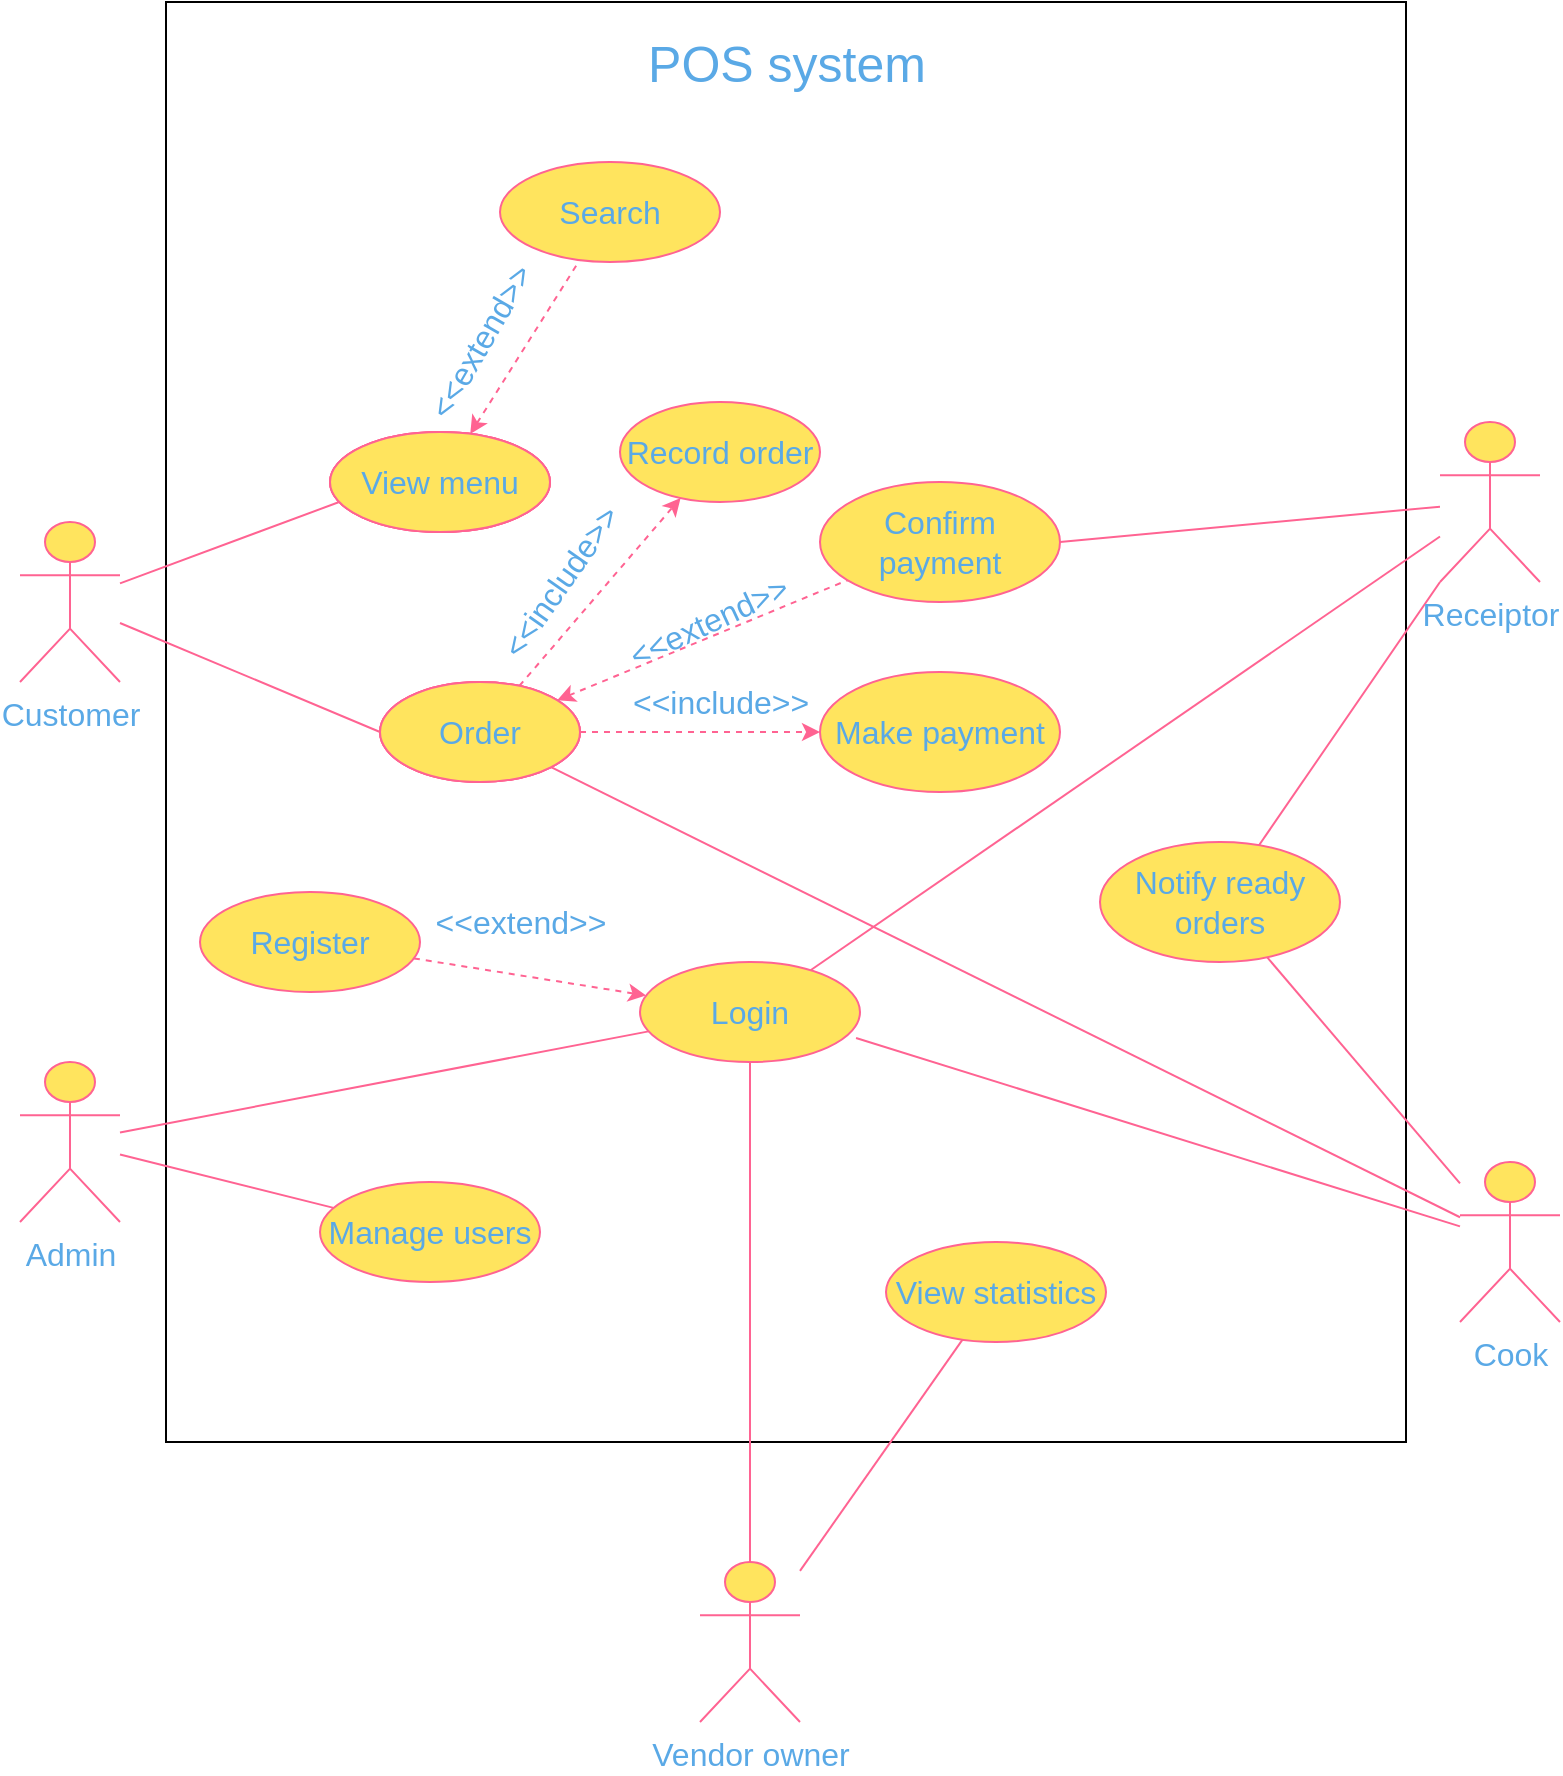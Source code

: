 <mxfile version="13.10.2" type="github" pages="2">
  <diagram id="MuOCb6WwFieAlA0UqwzN" name="Page-1">
    <mxGraphModel dx="1240" dy="643" grid="1" gridSize="10" guides="1" tooltips="1" connect="1" arrows="1" fold="1" page="1" pageScale="1" pageWidth="827" pageHeight="1169" math="0" shadow="0">
      <root>
        <mxCell id="0" />
        <mxCell id="1" parent="0" />
        <mxCell id="Gr6r5g4RKU5e7CmunKyD-59" value="" style="rounded=0;whiteSpace=wrap;html=1;sketch=0;fontSize=25;" vertex="1" parent="1">
          <mxGeometry x="103" y="140" width="620" height="720" as="geometry" />
        </mxCell>
        <mxCell id="Gr6r5g4RKU5e7CmunKyD-11" style="edgeStyle=none;rounded=0;orthogonalLoop=1;jettySize=auto;html=1;entryX=0.042;entryY=0.7;entryDx=0;entryDy=0;entryPerimeter=0;startArrow=none;startFill=0;endArrow=none;endFill=0;strokeColor=#FF6392;fontColor=#5AA9E6;" edge="1" parent="1" source="Rw93_aiboGFtJTew1Ynt-2" target="Rw93_aiboGFtJTew1Ynt-3">
          <mxGeometry relative="1" as="geometry" />
        </mxCell>
        <mxCell id="Gr6r5g4RKU5e7CmunKyD-51" style="edgeStyle=none;rounded=0;orthogonalLoop=1;jettySize=auto;html=1;entryX=0;entryY=0.5;entryDx=0;entryDy=0;startArrow=none;startFill=0;endArrow=none;endFill=0;fontSize=16;strokeColor=#FF6392;fontColor=#5AA9E6;" edge="1" parent="1" source="Rw93_aiboGFtJTew1Ynt-2" target="Gr6r5g4RKU5e7CmunKyD-47">
          <mxGeometry relative="1" as="geometry" />
        </mxCell>
        <mxCell id="Rw93_aiboGFtJTew1Ynt-2" value="Customer" style="shape=umlActor;verticalLabelPosition=bottom;verticalAlign=top;html=1;outlineConnect=0;fontSize=16;fillColor=#FFE45E;strokeColor=#FF6392;fontColor=#5AA9E6;" parent="1" vertex="1">
          <mxGeometry x="30" y="400" width="50" height="80" as="geometry" />
        </mxCell>
        <mxCell id="Rw93_aiboGFtJTew1Ynt-3" value="View menu" style="ellipse;whiteSpace=wrap;html=1;align=center;fillColor=#FFE45E;strokeColor=#FF6392;fontColor=#5AA9E6;" parent="1" vertex="1">
          <mxGeometry x="185" y="355" width="110" height="50" as="geometry" />
        </mxCell>
        <mxCell id="Rw93_aiboGFtJTew1Ynt-7" style="rounded=0;orthogonalLoop=1;jettySize=auto;html=1;dashed=1;endArrow=none;endFill=0;startArrow=classic;startFill=1;strokeColor=#FF6392;fontColor=#5AA9E6;" parent="1" source="Rw93_aiboGFtJTew1Ynt-4" edge="1" target="Gr6r5g4RKU5e7CmunKyD-1">
          <mxGeometry relative="1" as="geometry">
            <mxPoint x="410" y="500" as="targetPoint" />
          </mxGeometry>
        </mxCell>
        <mxCell id="Gr6r5g4RKU5e7CmunKyD-4" style="rounded=0;orthogonalLoop=1;jettySize=auto;html=1;dashed=1;startArrow=none;startFill=0;endArrow=classic;endFill=1;strokeColor=#FF6392;fontColor=#5AA9E6;" edge="1" parent="1" source="Rw93_aiboGFtJTew1Ynt-4" target="Gr6r5g4RKU5e7CmunKyD-3">
          <mxGeometry relative="1" as="geometry" />
        </mxCell>
        <mxCell id="Gr6r5g4RKU5e7CmunKyD-9" style="edgeStyle=none;rounded=0;orthogonalLoop=1;jettySize=auto;html=1;startArrow=none;startFill=0;endArrow=none;endFill=0;strokeColor=#FF6392;fontColor=#5AA9E6;" edge="1" parent="1" source="Rw93_aiboGFtJTew1Ynt-4" target="Gr6r5g4RKU5e7CmunKyD-10">
          <mxGeometry relative="1" as="geometry">
            <mxPoint x="700" y="680" as="targetPoint" />
          </mxGeometry>
        </mxCell>
        <mxCell id="Gr6r5g4RKU5e7CmunKyD-28" style="edgeStyle=none;rounded=0;orthogonalLoop=1;jettySize=auto;html=1;startArrow=none;startFill=0;endArrow=classic;endFill=1;dashed=1;strokeColor=#FF6392;fontColor=#5AA9E6;" edge="1" parent="1" source="Rw93_aiboGFtJTew1Ynt-4" target="Gr6r5g4RKU5e7CmunKyD-49">
          <mxGeometry relative="1" as="geometry">
            <mxPoint x="350.518" y="398.024" as="targetPoint" />
          </mxGeometry>
        </mxCell>
        <mxCell id="Rw93_aiboGFtJTew1Ynt-4" value="Order" style="ellipse;whiteSpace=wrap;html=1;align=center;fillColor=#FFE45E;strokeColor=#FF6392;fontColor=#5AA9E6;" parent="1" vertex="1">
          <mxGeometry x="210" y="480" width="100" height="50" as="geometry" />
        </mxCell>
        <mxCell id="Gr6r5g4RKU5e7CmunKyD-1" value="Confirm payment" style="ellipse;whiteSpace=wrap;html=1;align=center;fillColor=#FFE45E;strokeColor=#FF6392;fontColor=#5AA9E6;fontSize=16;" vertex="1" parent="1">
          <mxGeometry x="430" y="380" width="120" height="60" as="geometry" />
        </mxCell>
        <mxCell id="Gr6r5g4RKU5e7CmunKyD-3" value="Make payment" style="ellipse;whiteSpace=wrap;html=1;align=center;fontSize=16;fillColor=#FFE45E;strokeColor=#FF6392;fontColor=#5AA9E6;" vertex="1" parent="1">
          <mxGeometry x="430" y="475" width="120" height="60" as="geometry" />
        </mxCell>
        <mxCell id="Gr6r5g4RKU5e7CmunKyD-5" value="&amp;lt;&amp;lt;include&amp;gt;&amp;gt;" style="text;html=1;align=center;verticalAlign=middle;resizable=0;points=[];autosize=1;fontSize=16;fontColor=#5AA9E6;" vertex="1" parent="1">
          <mxGeometry x="330" y="480" width="100" height="20" as="geometry" />
        </mxCell>
        <mxCell id="Gr6r5g4RKU5e7CmunKyD-6" value="&amp;lt;&amp;lt;extend&amp;gt;&amp;gt;" style="text;html=1;align=center;verticalAlign=middle;resizable=0;points=[];autosize=1;rotation=-25;fontSize=16;fontColor=#5AA9E6;" vertex="1" parent="1">
          <mxGeometry x="323.5" y="440" width="100" height="20" as="geometry" />
        </mxCell>
        <mxCell id="Gr6r5g4RKU5e7CmunKyD-13" style="edgeStyle=none;rounded=0;orthogonalLoop=1;jettySize=auto;html=1;startArrow=none;startFill=0;endArrow=none;endFill=0;strokeColor=#FF6392;fontColor=#5AA9E6;" edge="1" parent="1" source="Gr6r5g4RKU5e7CmunKyD-10" target="Gr6r5g4RKU5e7CmunKyD-12">
          <mxGeometry relative="1" as="geometry" />
        </mxCell>
        <mxCell id="Gr6r5g4RKU5e7CmunKyD-23" style="edgeStyle=none;rounded=0;orthogonalLoop=1;jettySize=auto;html=1;entryX=0.982;entryY=0.76;entryDx=0;entryDy=0;entryPerimeter=0;startArrow=none;startFill=0;endArrow=none;endFill=0;strokeColor=#FF6392;fontColor=#5AA9E6;" edge="1" parent="1" source="Gr6r5g4RKU5e7CmunKyD-10" target="Gr6r5g4RKU5e7CmunKyD-17">
          <mxGeometry relative="1" as="geometry" />
        </mxCell>
        <mxCell id="Gr6r5g4RKU5e7CmunKyD-10" value="Cook" style="shape=umlActor;verticalLabelPosition=bottom;verticalAlign=top;html=1;outlineConnect=0;fontSize=16;fillColor=#FFE45E;strokeColor=#FF6392;fontColor=#5AA9E6;" vertex="1" parent="1">
          <mxGeometry x="750" y="720" width="50" height="80" as="geometry" />
        </mxCell>
        <mxCell id="Gr6r5g4RKU5e7CmunKyD-16" style="edgeStyle=none;rounded=0;orthogonalLoop=1;jettySize=auto;html=1;entryX=0;entryY=1;entryDx=0;entryDy=0;entryPerimeter=0;startArrow=none;startFill=0;endArrow=none;endFill=0;strokeColor=#FF6392;fontColor=#5AA9E6;" edge="1" parent="1" source="Gr6r5g4RKU5e7CmunKyD-12" target="Gr6r5g4RKU5e7CmunKyD-14">
          <mxGeometry relative="1" as="geometry" />
        </mxCell>
        <mxCell id="Gr6r5g4RKU5e7CmunKyD-12" value="Notify ready orders" style="ellipse;whiteSpace=wrap;html=1;align=center;fontSize=16;fillColor=#FFE45E;strokeColor=#FF6392;fontColor=#5AA9E6;" vertex="1" parent="1">
          <mxGeometry x="570" y="560" width="120" height="60" as="geometry" />
        </mxCell>
        <mxCell id="Gr6r5g4RKU5e7CmunKyD-15" style="edgeStyle=none;rounded=0;orthogonalLoop=1;jettySize=auto;html=1;entryX=1;entryY=0.5;entryDx=0;entryDy=0;startArrow=none;startFill=0;endArrow=none;endFill=0;strokeColor=#FF6392;fontColor=#5AA9E6;" edge="1" parent="1" source="Gr6r5g4RKU5e7CmunKyD-14" target="Gr6r5g4RKU5e7CmunKyD-1">
          <mxGeometry relative="1" as="geometry" />
        </mxCell>
        <mxCell id="Gr6r5g4RKU5e7CmunKyD-22" style="edgeStyle=none;rounded=0;orthogonalLoop=1;jettySize=auto;html=1;startArrow=none;startFill=0;endArrow=none;endFill=0;strokeColor=#FF6392;fontColor=#5AA9E6;" edge="1" parent="1" source="Gr6r5g4RKU5e7CmunKyD-14" target="Gr6r5g4RKU5e7CmunKyD-17">
          <mxGeometry relative="1" as="geometry" />
        </mxCell>
        <mxCell id="Gr6r5g4RKU5e7CmunKyD-14" value="Receiptor" style="shape=umlActor;verticalLabelPosition=bottom;verticalAlign=top;html=1;outlineConnect=0;fontSize=16;fillColor=#FFE45E;strokeColor=#FF6392;fontColor=#5AA9E6;" vertex="1" parent="1">
          <mxGeometry x="740" y="350" width="50" height="80" as="geometry" />
        </mxCell>
        <mxCell id="Gr6r5g4RKU5e7CmunKyD-17" value="Login" style="ellipse;whiteSpace=wrap;html=1;align=center;fillColor=#FFE45E;strokeColor=#FF6392;fontColor=#5AA9E6;fontSize=16;" vertex="1" parent="1">
          <mxGeometry x="340" y="620" width="110" height="50" as="geometry" />
        </mxCell>
        <mxCell id="Gr6r5g4RKU5e7CmunKyD-20" style="edgeStyle=none;rounded=0;orthogonalLoop=1;jettySize=auto;html=1;startArrow=none;startFill=0;endArrow=classic;endFill=1;dashed=1;strokeColor=#FF6392;fontColor=#5AA9E6;" edge="1" parent="1" source="Gr6r5g4RKU5e7CmunKyD-45" target="Gr6r5g4RKU5e7CmunKyD-17">
          <mxGeometry relative="1" as="geometry">
            <mxPoint x="226.215" y="614.114" as="sourcePoint" />
          </mxGeometry>
        </mxCell>
        <mxCell id="Gr6r5g4RKU5e7CmunKyD-19" style="edgeStyle=none;rounded=0;orthogonalLoop=1;jettySize=auto;html=1;entryX=0.5;entryY=1;entryDx=0;entryDy=0;startArrow=none;startFill=0;endArrow=classic;endFill=1;strokeColor=#FF6392;fontColor=#5AA9E6;" edge="1" parent="1" source="Gr6r5g4RKU5e7CmunKyD-17" target="Gr6r5g4RKU5e7CmunKyD-17">
          <mxGeometry relative="1" as="geometry" />
        </mxCell>
        <mxCell id="Gr6r5g4RKU5e7CmunKyD-21" value="&amp;lt;&amp;lt;extend&amp;gt;&amp;gt;" style="text;html=1;align=center;verticalAlign=middle;resizable=0;points=[];autosize=1;rotation=0;fontSize=16;fontColor=#5AA9E6;" vertex="1" parent="1">
          <mxGeometry x="230" y="590" width="100" height="20" as="geometry" />
        </mxCell>
        <mxCell id="Gr6r5g4RKU5e7CmunKyD-25" style="edgeStyle=none;rounded=0;orthogonalLoop=1;jettySize=auto;html=1;startArrow=none;startFill=0;endArrow=none;endFill=0;strokeColor=#FF6392;fontColor=#5AA9E6;" edge="1" parent="1" source="Gr6r5g4RKU5e7CmunKyD-24" target="Gr6r5g4RKU5e7CmunKyD-17">
          <mxGeometry relative="1" as="geometry" />
        </mxCell>
        <mxCell id="Gr6r5g4RKU5e7CmunKyD-27" style="edgeStyle=none;rounded=0;orthogonalLoop=1;jettySize=auto;html=1;startArrow=none;startFill=0;endArrow=none;endFill=0;strokeColor=#FF6392;fontColor=#5AA9E6;" edge="1" parent="1" source="Gr6r5g4RKU5e7CmunKyD-24" target="Gr6r5g4RKU5e7CmunKyD-44">
          <mxGeometry relative="1" as="geometry">
            <mxPoint x="178.824" y="746.419" as="targetPoint" />
          </mxGeometry>
        </mxCell>
        <mxCell id="Gr6r5g4RKU5e7CmunKyD-24" value="Admin" style="shape=umlActor;verticalLabelPosition=bottom;verticalAlign=top;html=1;outlineConnect=0;fontSize=16;fillColor=#FFE45E;strokeColor=#FF6392;fontColor=#5AA9E6;" vertex="1" parent="1">
          <mxGeometry x="30" y="670" width="50" height="80" as="geometry" />
        </mxCell>
        <mxCell id="Gr6r5g4RKU5e7CmunKyD-31" value="&amp;lt;&amp;lt;include&amp;gt;&amp;gt;" style="text;html=1;align=center;verticalAlign=middle;resizable=0;points=[];autosize=1;rotation=-55;fontSize=16;fontColor=#5AA9E6;" vertex="1" parent="1">
          <mxGeometry x="250" y="420" width="100" height="20" as="geometry" />
        </mxCell>
        <mxCell id="Gr6r5g4RKU5e7CmunKyD-33" style="edgeStyle=none;rounded=0;orthogonalLoop=1;jettySize=auto;html=1;entryX=0.5;entryY=1;entryDx=0;entryDy=0;startArrow=none;startFill=0;endArrow=none;endFill=0;strokeColor=#FF6392;fontColor=#5AA9E6;" edge="1" parent="1" source="Gr6r5g4RKU5e7CmunKyD-32" target="Gr6r5g4RKU5e7CmunKyD-17">
          <mxGeometry relative="1" as="geometry" />
        </mxCell>
        <mxCell id="Gr6r5g4RKU5e7CmunKyD-34" style="edgeStyle=none;rounded=0;orthogonalLoop=1;jettySize=auto;html=1;startArrow=none;startFill=0;endArrow=none;endFill=0;strokeColor=#FF6392;fontColor=#5AA9E6;" edge="1" parent="1" source="Gr6r5g4RKU5e7CmunKyD-32" target="Gr6r5g4RKU5e7CmunKyD-35">
          <mxGeometry relative="1" as="geometry">
            <mxPoint x="470" y="790" as="targetPoint" />
          </mxGeometry>
        </mxCell>
        <mxCell id="Gr6r5g4RKU5e7CmunKyD-32" value="Vendor owner" style="shape=umlActor;verticalLabelPosition=bottom;verticalAlign=top;html=1;outlineConnect=0;fontSize=16;fillColor=#FFE45E;strokeColor=#FF6392;fontColor=#5AA9E6;" vertex="1" parent="1">
          <mxGeometry x="370" y="920" width="50" height="80" as="geometry" />
        </mxCell>
        <mxCell id="Gr6r5g4RKU5e7CmunKyD-35" value="View statistics" style="ellipse;whiteSpace=wrap;html=1;align=center;fontSize=16;fillColor=#FFE45E;strokeColor=#FF6392;fontColor=#5AA9E6;" vertex="1" parent="1">
          <mxGeometry x="463" y="760" width="110" height="50" as="geometry" />
        </mxCell>
        <mxCell id="Gr6r5g4RKU5e7CmunKyD-39" value="Order" style="ellipse;whiteSpace=wrap;html=1;align=center;fillColor=#FFE45E;strokeColor=#FF6392;fontColor=#5AA9E6;" vertex="1" parent="1">
          <mxGeometry x="210" y="480" width="100" height="50" as="geometry" />
        </mxCell>
        <mxCell id="Gr6r5g4RKU5e7CmunKyD-40" value="View menu" style="ellipse;whiteSpace=wrap;html=1;align=center;fillColor=#FFE45E;strokeColor=#FF6392;fontColor=#5AA9E6;" vertex="1" parent="1">
          <mxGeometry x="185" y="355" width="110" height="50" as="geometry" />
        </mxCell>
        <mxCell id="Gr6r5g4RKU5e7CmunKyD-44" value="Manage users" style="ellipse;whiteSpace=wrap;html=1;align=center;fontSize=16;fillColor=#FFE45E;strokeColor=#FF6392;fontColor=#5AA9E6;" vertex="1" parent="1">
          <mxGeometry x="180" y="730" width="110" height="50" as="geometry" />
        </mxCell>
        <mxCell id="Gr6r5g4RKU5e7CmunKyD-45" value="Register" style="ellipse;whiteSpace=wrap;html=1;align=center;fontSize=16;fillColor=#FFE45E;strokeColor=#FF6392;fontColor=#5AA9E6;" vertex="1" parent="1">
          <mxGeometry x="120" y="585" width="110" height="50" as="geometry" />
        </mxCell>
        <mxCell id="Gr6r5g4RKU5e7CmunKyD-47" value="Order" style="ellipse;whiteSpace=wrap;html=1;align=center;fontSize=16;fillColor=#FFE45E;strokeColor=#FF6392;fontColor=#5AA9E6;" vertex="1" parent="1">
          <mxGeometry x="210" y="480" width="100" height="50" as="geometry" />
        </mxCell>
        <mxCell id="Gr6r5g4RKU5e7CmunKyD-56" style="rounded=1;sketch=0;orthogonalLoop=1;jettySize=auto;html=1;strokeColor=#FF6392;fillColor=#FFE45E;fontColor=#5AA9E6;startArrow=classic;startFill=1;endArrow=none;endFill=0;dashed=1;" edge="1" parent="1" source="Gr6r5g4RKU5e7CmunKyD-48" target="Gr6r5g4RKU5e7CmunKyD-57">
          <mxGeometry relative="1" as="geometry">
            <mxPoint x="290" y="290.0" as="targetPoint" />
          </mxGeometry>
        </mxCell>
        <mxCell id="Gr6r5g4RKU5e7CmunKyD-48" value="View menu" style="ellipse;whiteSpace=wrap;html=1;align=center;fontSize=16;fillColor=#FFE45E;strokeColor=#FF6392;fontColor=#5AA9E6;" vertex="1" parent="1">
          <mxGeometry x="185" y="355" width="110" height="50" as="geometry" />
        </mxCell>
        <mxCell id="Gr6r5g4RKU5e7CmunKyD-49" value="Record order" style="ellipse;whiteSpace=wrap;html=1;align=center;fontSize=16;fillColor=#FFE45E;strokeColor=#FF6392;fontColor=#5AA9E6;" vertex="1" parent="1">
          <mxGeometry x="330" y="340" width="100" height="50" as="geometry" />
        </mxCell>
        <mxCell id="Gr6r5g4RKU5e7CmunKyD-53" value="POS system" style="text;html=1;align=center;verticalAlign=middle;resizable=0;points=[];autosize=1;fontSize=25;fontColor=#5AA9E6;" vertex="1" parent="1">
          <mxGeometry x="338" y="150" width="150" height="40" as="geometry" />
        </mxCell>
        <mxCell id="Gr6r5g4RKU5e7CmunKyD-57" value="Search" style="ellipse;whiteSpace=wrap;html=1;align=center;fontSize=16;fillColor=#FFE45E;strokeColor=#FF6392;fontColor=#5AA9E6;" vertex="1" parent="1">
          <mxGeometry x="270" y="220" width="110" height="50" as="geometry" />
        </mxCell>
        <mxCell id="Gr6r5g4RKU5e7CmunKyD-58" value="&amp;lt;&amp;lt;extend&amp;gt;&amp;gt;" style="text;html=1;align=center;verticalAlign=middle;resizable=0;points=[];autosize=1;rotation=-60;fontSize=16;fontColor=#5AA9E6;" vertex="1" parent="1">
          <mxGeometry x="210" y="300" width="100" height="20" as="geometry" />
        </mxCell>
      </root>
    </mxGraphModel>
  </diagram>
  <diagram id="a1VAVPi1CuiOcIYUMK4R" name="Page-2">
    <mxGraphModel dx="3472" dy="1800" grid="1" gridSize="10" guides="1" tooltips="1" connect="1" arrows="1" fold="1" page="1" pageScale="1" pageWidth="827" pageHeight="1169" math="0" shadow="0">
      <root>
        <mxCell id="gCTWWOmExkUHcFi1Ayux-0" />
        <mxCell id="gCTWWOmExkUHcFi1Ayux-1" parent="gCTWWOmExkUHcFi1Ayux-0" />
      </root>
    </mxGraphModel>
  </diagram>
</mxfile>
